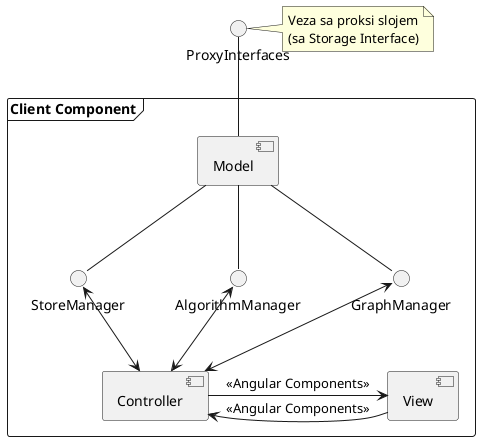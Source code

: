 @startuml

interface ProxyInterfaces

note right of ProxyInterfaces : Veza sa proksi slojem\n(sa Storage Interface)

frame "Client Component" {
  [Model]



  Model -up- ProxyInterfaces

  Model -down- GraphManager
  Model -down- AlgorithmManager
  Model -down- StoreManager

  [Controller]

  Controller <-up-> GraphManager
  Controller <-up-> AlgorithmManager
  Controller <-up-> StoreManager

  [View]

  View <-left- Controller : <<Angular Components>>
  View -left-> Controller : <<Angular Components>>
}


@enduml

